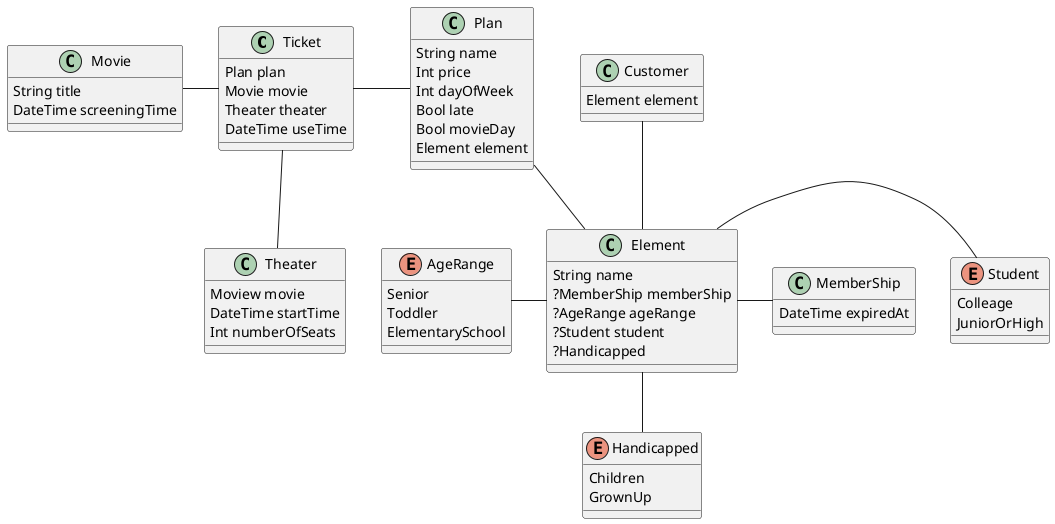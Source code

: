 @startuml
class Ticket {
    Plan plan
    Movie movie
    Theater theater
    DateTime useTime
}

class Movie {
    String title
    DateTime screeningTime
}

class Theater {
    Moview movie
    DateTime startTime
    Int numberOfSeats
}

class Element {
    String name
    ?MemberShip memberShip
    ?AgeRange ageRange
    ?Student student
    ?Handicapped
}

class MemberShip {
    DateTime expiredAt
}

enum Student {
    Colleage
    JuniorOrHigh
}

enum Handicapped {
    Children
    GrownUp
}

enum AgeRange {
    Senior
    Toddler
    ElementarySchool
}

class Plan {
    String name
    Int price
    Int dayOfWeek
    Bool late
    Bool movieDay
    Element element


}

class Customer {
    Element element
}

Ticket -right- Plan
Ticket -left- Movie
Ticket -down- Theater
Plan -- Element
Element - MemberShip
Element -left- AgeRange
Element -right- Student
Element -down- Handicapped
Customer -- Element
@enduml

